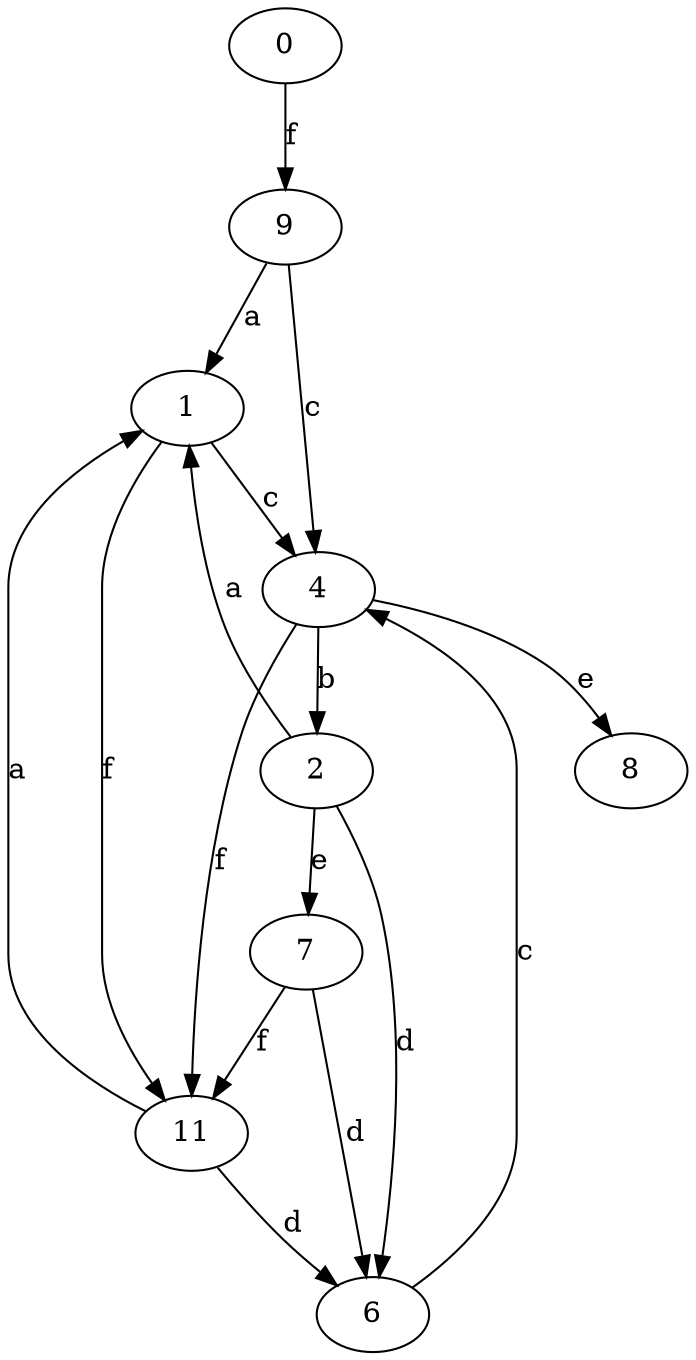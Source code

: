 strict digraph  {
0;
1;
2;
4;
6;
7;
8;
9;
11;
0 -> 9  [label=f];
1 -> 4  [label=c];
1 -> 11  [label=f];
2 -> 1  [label=a];
2 -> 6  [label=d];
2 -> 7  [label=e];
4 -> 2  [label=b];
4 -> 8  [label=e];
4 -> 11  [label=f];
6 -> 4  [label=c];
7 -> 6  [label=d];
7 -> 11  [label=f];
9 -> 1  [label=a];
9 -> 4  [label=c];
11 -> 1  [label=a];
11 -> 6  [label=d];
}
